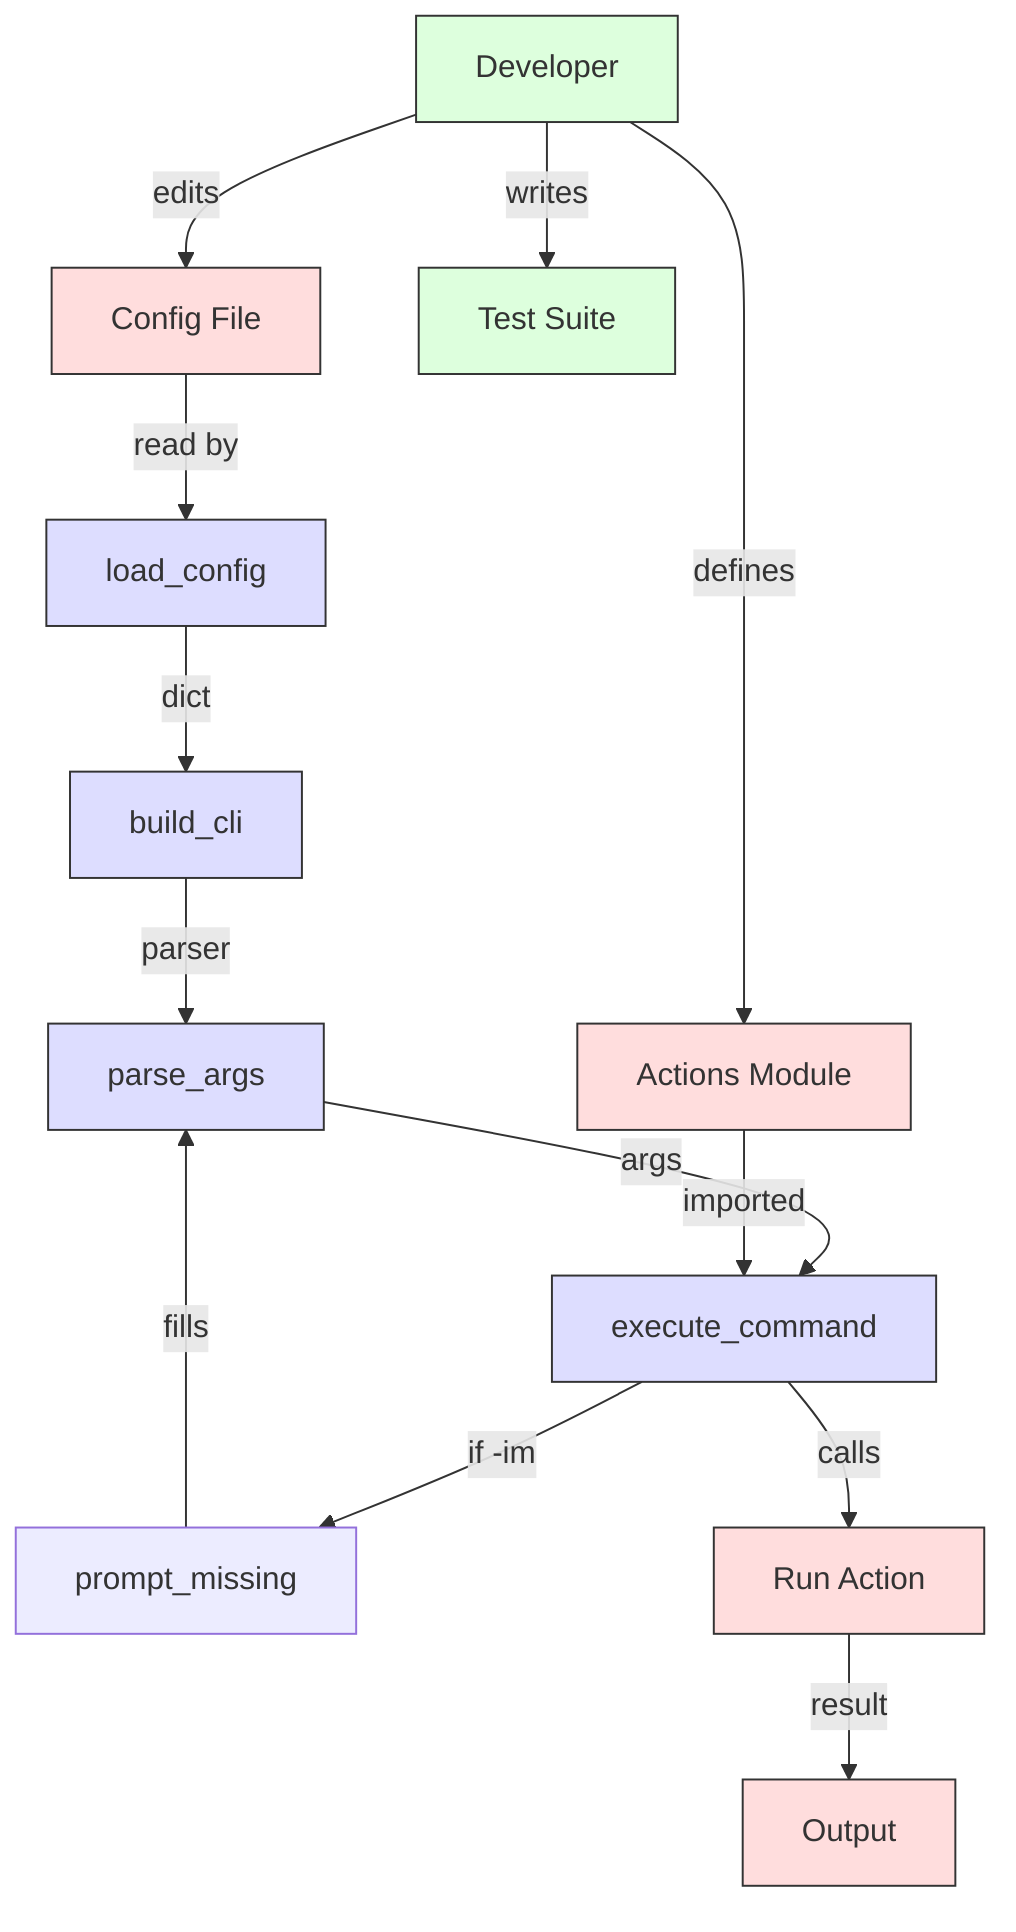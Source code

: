 %% Dynamic CLI Builder - Architecture
%% Minimal working Mermaid diagram

flowchart TD
    %% Developer
    Developer[Developer] -->|edits| Config[Config File]
    Developer -->|writes| Tests[Test Suite]
    Developer -->|defines| Actions[Actions Module]
    
    %% Runtime
    Config -->|read by| Load[load_config]
    Load -->|dict| Build[build_cli]
    Build -->|parser| Parse[parse_args]
    Parse -->|args| Exec[execute_command]
    Actions -->|imported| Exec
    
    %% Features
    Exec -->|if -im| Prompt[prompt_missing]
    Prompt -->|fills| Parse
    
    %% Data Flow
    Exec -->|calls| Run[Run Action]
    Run -->|result| Out[Output]
    
    %% Styling
    classDef dev fill:#dfd,stroke:#333
    classDef runtime fill:#ddf,stroke:#333
    classDef data fill:#fdd,stroke:#333
    
    class Developer,Tests dev
    class Load,Build,Parse,Exec runtime
    class Config,Actions,Run,Out data